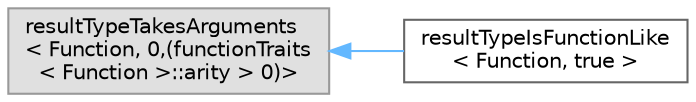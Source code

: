 digraph "类继承关系图"
{
 // LATEX_PDF_SIZE
  bgcolor="transparent";
  edge [fontname=Helvetica,fontsize=10,labelfontname=Helvetica,labelfontsize=10];
  node [fontname=Helvetica,fontsize=10,shape=box,height=0.2,width=0.4];
  rankdir="LR";
  Node0 [id="Node000000",label="resultTypeTakesArguments\l\< Function, 0,(functionTraits\l\< Function \>::arity \> 0)\>",height=0.2,width=0.4,color="grey60", fillcolor="#E0E0E0", style="filled",tooltip=" "];
  Node0 -> Node1 [id="edge380_Node000000_Node000001",dir="back",color="steelblue1",style="solid",tooltip=" "];
  Node1 [id="Node000001",label="resultTypeIsFunctionLike\l\< Function, true \>",height=0.2,width=0.4,color="grey40", fillcolor="white", style="filled",URL="$struct_async_1_1result_type_is_function_like_3_01_function_00_01true_01_4.html",tooltip=" "];
}
